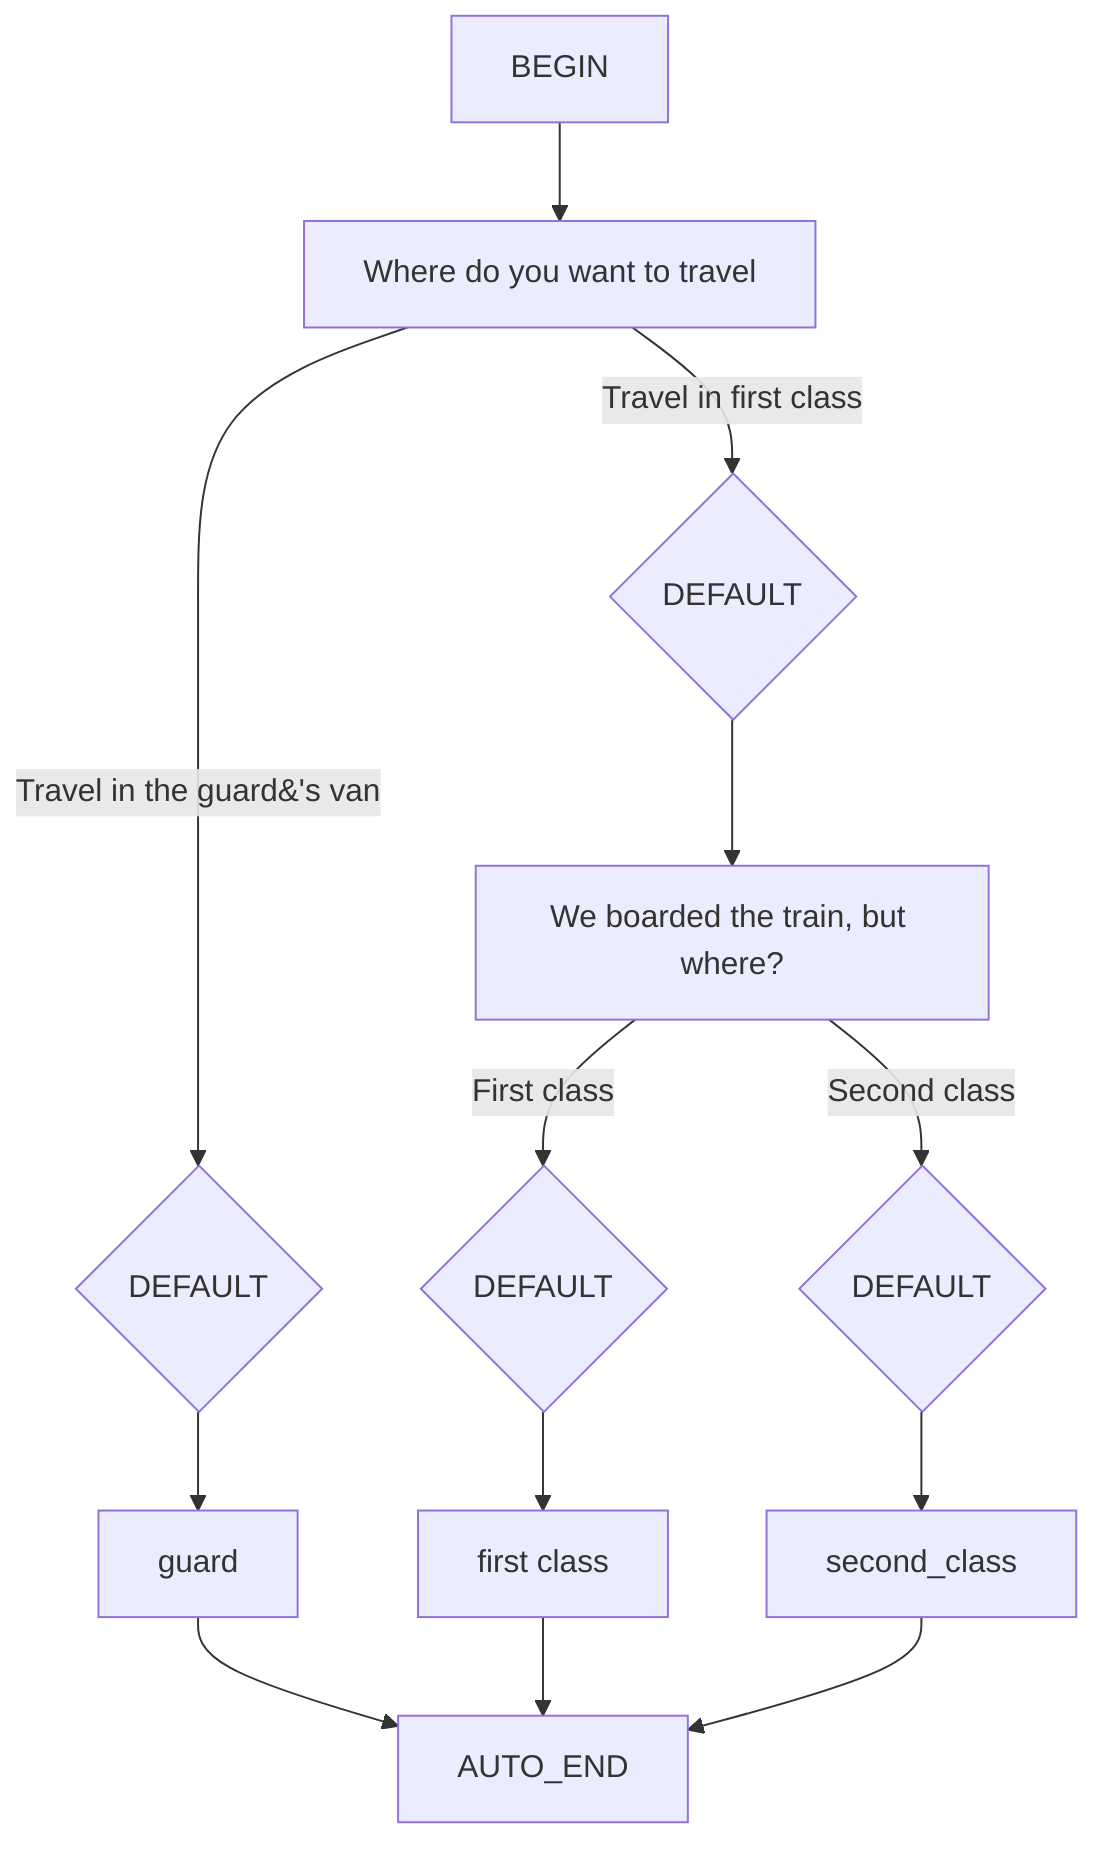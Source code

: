 flowchart TD
    B["Where do you want to travel"]
    C{"DEFAULT"}
    E{"DEFAULT"}
    H["We boarded the train, but where?"]
    I{"DEFAULT"}
    J{"DEFAULT"}
    L["guard"]
    N["first class"]
    P["second_class"]
    B -->|Travel in first class| C
    C --> H
    B -->|Travel in the guard&#39;s van| E
    E --> L
    H -->|First class| I
    I --> N
    H -->|Second class| J
    J --> P
    BEGIN --> B
    L --> AUTO_END
    N --> AUTO_END
    P --> AUTO_END